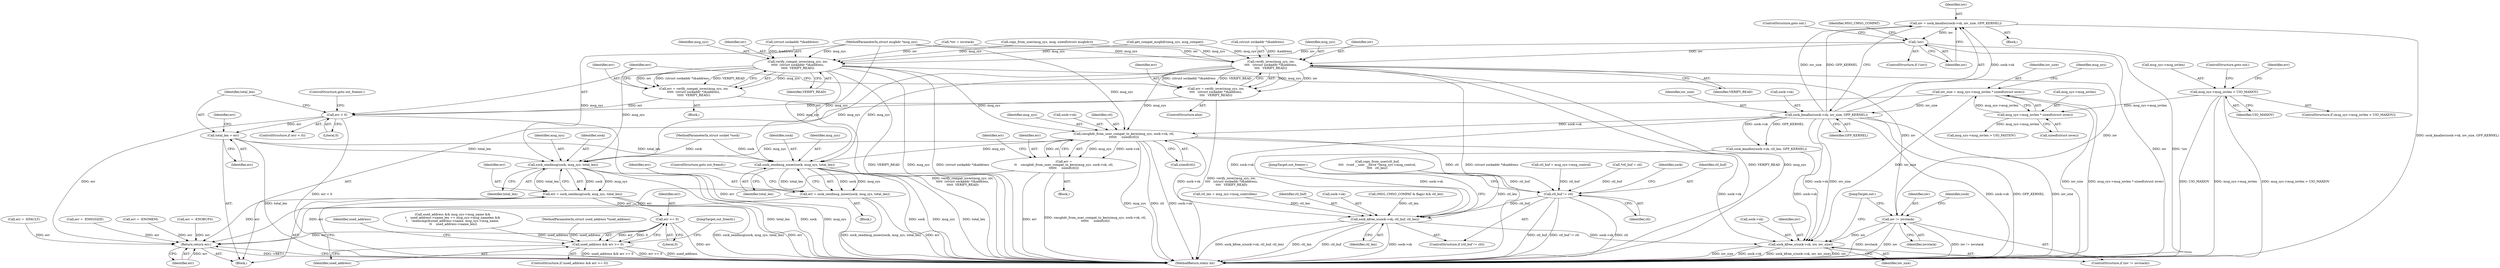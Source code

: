 digraph "0_linux_bc909d9ddbf7778371e36a651d6e4194b1cc7d4c@API" {
"1000193" [label="(Call,iov = sock_kmalloc(sock->sk, iov_size, GFP_KERNEL))"];
"1000195" [label="(Call,sock_kmalloc(sock->sk, iov_size, GFP_KERNEL))"];
"1000178" [label="(Call,iov_size = msg_sys->msg_iovlen * sizeof(struct iovec))"];
"1000180" [label="(Call,msg_sys->msg_iovlen * sizeof(struct iovec))"];
"1000168" [label="(Call,msg_sys->msg_iovlen > UIO_MAXIOV)"];
"1000202" [label="(Call,!iov)"];
"1000212" [label="(Call,verify_compat_iovec(msg_sys, iov,\n\t\t\t\t\t  (struct sockaddr *)&address,\n\t\t\t\t\t  VERIFY_READ))"];
"1000210" [label="(Call,err = verify_compat_iovec(msg_sys, iov,\n\t\t\t\t\t  (struct sockaddr *)&address,\n\t\t\t\t\t  VERIFY_READ))"];
"1000232" [label="(Call,err < 0)"];
"1000236" [label="(Call,total_len = err)"];
"1000375" [label="(Call,sock_sendmsg_nosec(sock, msg_sys, total_len))"];
"1000373" [label="(Call,err = sock_sendmsg_nosec(sock, msg_sys, total_len))"];
"1000438" [label="(Return,return err;)"];
"1000382" [label="(Call,sock_sendmsg(sock, msg_sys, total_len))"];
"1000380" [label="(Call,err = sock_sendmsg(sock, msg_sys, total_len))"];
"1000389" [label="(Call,err >= 0)"];
"1000387" [label="(Call,used_address && err >= 0)"];
"1000264" [label="(Call,cmsghdr_from_user_compat_to_kern(msg_sys, sock->sk, ctl,\n\t\t\t\t\t\t     sizeof(ctl)))"];
"1000262" [label="(Call,err =\n\t\t    cmsghdr_from_user_compat_to_kern(msg_sys, sock->sk, ctl,\n\t\t\t\t\t\t     sizeof(ctl)))"];
"1000417" [label="(Call,ctl_buf != ctl)"];
"1000420" [label="(Call,sock_kfree_s(sock->sk, ctl_buf, ctl_len))"];
"1000431" [label="(Call,sock_kfree_s(sock->sk, iov, iov_size))"];
"1000428" [label="(Call,iov != iovstack)"];
"1000223" [label="(Call,verify_iovec(msg_sys, iov,\n\t\t\t\t   (struct sockaddr *)&address,\n\t\t\t\t   VERIFY_READ))"];
"1000221" [label="(Call,err = verify_iovec(msg_sys, iov,\n\t\t\t\t   (struct sockaddr *)&address,\n\t\t\t\t   VERIFY_READ))"];
"1000147" [label="(Call,get_compat_msghdr(msg_sys, msg_compat))"];
"1000203" [label="(Identifier,iov)"];
"1000438" [label="(Return,return err;)"];
"1000232" [label="(Call,err < 0)"];
"1000415" [label="(JumpTarget,out_freectl:)"];
"1000439" [label="(Identifier,err)"];
"1000313" [label="(Call,copy_from_user(ctl_buf,\n\t\t\t\t   (void __user __force *)msg_sys->msg_control,\n\t\t\t\t   ctl_len))"];
"1000262" [label="(Call,err =\n\t\t    cmsghdr_from_user_compat_to_kern(msg_sys, sock->sk, ctl,\n\t\t\t\t\t\t     sizeof(ctl)))"];
"1000192" [label="(Block,)"];
"1000204" [label="(ControlStructure,goto out;)"];
"1000375" [label="(Call,sock_sendmsg_nosec(sock, msg_sys, total_len))"];
"1000213" [label="(Identifier,msg_sys)"];
"1000417" [label="(Call,ctl_buf != ctl)"];
"1000194" [label="(Identifier,iov)"];
"1000215" [label="(Call,(struct sockaddr *)&address)"];
"1000280" [label="(Call,ctl_len = msg_sys->msg_controllen)"];
"1000389" [label="(Call,err >= 0)"];
"1000422" [label="(Identifier,sock)"];
"1000263" [label="(Identifier,err)"];
"1000163" [label="(Call,err = -EMSGSIZE)"];
"1000390" [label="(Identifier,err)"];
"1000195" [label="(Call,sock_kmalloc(sock->sk, iov_size, GFP_KERNEL))"];
"1000224" [label="(Identifier,msg_sys)"];
"1000429" [label="(Identifier,iov)"];
"1000269" [label="(Identifier,ctl)"];
"1000377" [label="(Identifier,msg_sys)"];
"1000196" [label="(Call,sock->sk)"];
"1000155" [label="(Call,copy_from_user(msg_sys, msg, sizeof(struct msghdr)))"];
"1000167" [label="(ControlStructure,if (msg_sys->msg_iovlen > UIO_MAXIOV))"];
"1000223" [label="(Call,verify_iovec(msg_sys, iov,\n\t\t\t\t   (struct sockaddr *)&address,\n\t\t\t\t   VERIFY_READ))"];
"1000424" [label="(Identifier,ctl_buf)"];
"1000108" [label="(MethodParameterIn,struct socket *sock)"];
"1000207" [label="(Identifier,MSG_CMSG_COMPAT)"];
"1000440" [label="(MethodReturn,static int)"];
"1000180" [label="(Call,msg_sys->msg_iovlen * sizeof(struct iovec))"];
"1000373" [label="(Call,err = sock_sendmsg_nosec(sock, msg_sys, total_len))"];
"1000225" [label="(Identifier,iov)"];
"1000382" [label="(Call,sock_sendmsg(sock, msg_sys, total_len))"];
"1000235" [label="(ControlStructure,goto out_freeiov;)"];
"1000395" [label="(Identifier,used_address)"];
"1000237" [label="(Identifier,total_len)"];
"1000221" [label="(Call,err = verify_iovec(msg_sys, iov,\n\t\t\t\t   (struct sockaddr *)&address,\n\t\t\t\t   VERIFY_READ))"];
"1000179" [label="(Identifier,iov_size)"];
"1000199" [label="(Identifier,iov_size)"];
"1000273" [label="(Identifier,err)"];
"1000387" [label="(Call,used_address && err >= 0)"];
"1000230" [label="(Identifier,VERIFY_READ)"];
"1000346" [label="(Call,used_address && msg_sys->msg_name &&\n\t    used_address->name_len == msg_sys->msg_namelen &&\n\t    !memcmp(&used_address->name, msg_sys->msg_name,\n \t\t    used_address->name_len))"];
"1000110" [label="(MethodParameterIn,struct msghdr *msg_sys)"];
"1000113" [label="(Block,)"];
"1000220" [label="(ControlStructure,else)"];
"1000433" [label="(Identifier,sock)"];
"1000388" [label="(Identifier,used_address)"];
"1000435" [label="(Identifier,iov)"];
"1000181" [label="(Call,msg_sys->msg_iovlen)"];
"1000432" [label="(Call,sock->sk)"];
"1000226" [label="(Call,(struct sockaddr *)&address)"];
"1000236" [label="(Call,total_len = err)"];
"1000385" [label="(Identifier,total_len)"];
"1000391" [label="(Literal,0)"];
"1000421" [label="(Call,sock->sk)"];
"1000174" [label="(Call,err = -ENOMEM)"];
"1000372" [label="(Block,)"];
"1000270" [label="(Call,sizeof(ctl))"];
"1000418" [label="(Identifier,ctl_buf)"];
"1000173" [label="(ControlStructure,goto out;)"];
"1000384" [label="(Identifier,msg_sys)"];
"1000239" [label="(Call,err = -ENOBUFS)"];
"1000386" [label="(ControlStructure,if (used_address && err >= 0))"];
"1000210" [label="(Call,err = verify_compat_iovec(msg_sys, iov,\n\t\t\t\t\t  (struct sockaddr *)&address,\n\t\t\t\t\t  VERIFY_READ))"];
"1000123" [label="(Call,*iov = iovstack)"];
"1000219" [label="(Identifier,VERIFY_READ)"];
"1000202" [label="(Call,!iov)"];
"1000427" [label="(ControlStructure,if (iov != iovstack))"];
"1000383" [label="(Identifier,sock)"];
"1000374" [label="(Identifier,err)"];
"1000175" [label="(Identifier,err)"];
"1000297" [label="(Call,sock_kmalloc(sock->sk, ctl_len, GFP_KERNEL))"];
"1000222" [label="(Identifier,err)"];
"1000184" [label="(Call,sizeof(struct iovec))"];
"1000231" [label="(ControlStructure,if (err < 0))"];
"1000256" [label="(Call,(MSG_CMSG_COMPAT & flags) && ctl_len)"];
"1000437" [label="(JumpTarget,out:)"];
"1000234" [label="(Literal,0)"];
"1000431" [label="(Call,sock_kfree_s(sock->sk, iov, iov_size))"];
"1000380" [label="(Call,err = sock_sendmsg(sock, msg_sys, total_len))"];
"1000381" [label="(Identifier,err)"];
"1000211" [label="(Identifier,err)"];
"1000426" [label="(JumpTarget,out_freeiov:)"];
"1000209" [label="(Block,)"];
"1000238" [label="(Identifier,err)"];
"1000428" [label="(Call,iov != iovstack)"];
"1000419" [label="(Identifier,ctl)"];
"1000376" [label="(Identifier,sock)"];
"1000430" [label="(Identifier,iovstack)"];
"1000378" [label="(Identifier,total_len)"];
"1000275" [label="(Call,ctl_buf = msg_sys->msg_control)"];
"1000169" [label="(Call,msg_sys->msg_iovlen)"];
"1000193" [label="(Call,iov = sock_kmalloc(sock->sk, iov_size, GFP_KERNEL))"];
"1000264" [label="(Call,cmsghdr_from_user_compat_to_kern(msg_sys, sock->sk, ctl,\n\t\t\t\t\t\t     sizeof(ctl)))"];
"1000178" [label="(Call,iov_size = msg_sys->msg_iovlen * sizeof(struct iovec))"];
"1000233" [label="(Identifier,err)"];
"1000130" [label="(Call,*ctl_buf = ctl)"];
"1000240" [label="(Identifier,err)"];
"1000416" [label="(ControlStructure,if (ctl_buf != ctl))"];
"1000379" [label="(ControlStructure,goto out_freectl;)"];
"1000172" [label="(Identifier,UIO_MAXIOV)"];
"1000189" [label="(Identifier,msg_sys)"];
"1000201" [label="(ControlStructure,if (!iov))"];
"1000200" [label="(Identifier,GFP_KERNEL)"];
"1000265" [label="(Identifier,msg_sys)"];
"1000112" [label="(MethodParameterIn,struct used_address *used_address)"];
"1000212" [label="(Call,verify_compat_iovec(msg_sys, iov,\n\t\t\t\t\t  (struct sockaddr *)&address,\n\t\t\t\t\t  VERIFY_READ))"];
"1000308" [label="(Call,err = -EFAULT)"];
"1000168" [label="(Call,msg_sys->msg_iovlen > UIO_MAXIOV)"];
"1000261" [label="(Block,)"];
"1000425" [label="(Identifier,ctl_len)"];
"1000266" [label="(Call,sock->sk)"];
"1000214" [label="(Identifier,iov)"];
"1000420" [label="(Call,sock_kfree_s(sock->sk, ctl_buf, ctl_len))"];
"1000187" [label="(Call,msg_sys->msg_iovlen > UIO_FASTIOV)"];
"1000436" [label="(Identifier,iov_size)"];
"1000193" -> "1000192"  [label="AST: "];
"1000193" -> "1000195"  [label="CFG: "];
"1000194" -> "1000193"  [label="AST: "];
"1000195" -> "1000193"  [label="AST: "];
"1000203" -> "1000193"  [label="CFG: "];
"1000193" -> "1000440"  [label="DDG: sock_kmalloc(sock->sk, iov_size, GFP_KERNEL)"];
"1000195" -> "1000193"  [label="DDG: sock->sk"];
"1000195" -> "1000193"  [label="DDG: iov_size"];
"1000195" -> "1000193"  [label="DDG: GFP_KERNEL"];
"1000193" -> "1000202"  [label="DDG: iov"];
"1000195" -> "1000200"  [label="CFG: "];
"1000196" -> "1000195"  [label="AST: "];
"1000199" -> "1000195"  [label="AST: "];
"1000200" -> "1000195"  [label="AST: "];
"1000195" -> "1000440"  [label="DDG: GFP_KERNEL"];
"1000195" -> "1000440"  [label="DDG: iov_size"];
"1000195" -> "1000440"  [label="DDG: sock->sk"];
"1000178" -> "1000195"  [label="DDG: iov_size"];
"1000195" -> "1000264"  [label="DDG: sock->sk"];
"1000195" -> "1000297"  [label="DDG: sock->sk"];
"1000195" -> "1000297"  [label="DDG: GFP_KERNEL"];
"1000195" -> "1000420"  [label="DDG: sock->sk"];
"1000195" -> "1000431"  [label="DDG: sock->sk"];
"1000195" -> "1000431"  [label="DDG: iov_size"];
"1000178" -> "1000113"  [label="AST: "];
"1000178" -> "1000180"  [label="CFG: "];
"1000179" -> "1000178"  [label="AST: "];
"1000180" -> "1000178"  [label="AST: "];
"1000189" -> "1000178"  [label="CFG: "];
"1000178" -> "1000440"  [label="DDG: iov_size"];
"1000178" -> "1000440"  [label="DDG: msg_sys->msg_iovlen * sizeof(struct iovec)"];
"1000180" -> "1000178"  [label="DDG: msg_sys->msg_iovlen"];
"1000178" -> "1000431"  [label="DDG: iov_size"];
"1000180" -> "1000184"  [label="CFG: "];
"1000181" -> "1000180"  [label="AST: "];
"1000184" -> "1000180"  [label="AST: "];
"1000168" -> "1000180"  [label="DDG: msg_sys->msg_iovlen"];
"1000180" -> "1000187"  [label="DDG: msg_sys->msg_iovlen"];
"1000168" -> "1000167"  [label="AST: "];
"1000168" -> "1000172"  [label="CFG: "];
"1000169" -> "1000168"  [label="AST: "];
"1000172" -> "1000168"  [label="AST: "];
"1000173" -> "1000168"  [label="CFG: "];
"1000175" -> "1000168"  [label="CFG: "];
"1000168" -> "1000440"  [label="DDG: msg_sys->msg_iovlen > UIO_MAXIOV"];
"1000168" -> "1000440"  [label="DDG: UIO_MAXIOV"];
"1000168" -> "1000440"  [label="DDG: msg_sys->msg_iovlen"];
"1000202" -> "1000201"  [label="AST: "];
"1000202" -> "1000203"  [label="CFG: "];
"1000203" -> "1000202"  [label="AST: "];
"1000204" -> "1000202"  [label="CFG: "];
"1000207" -> "1000202"  [label="CFG: "];
"1000202" -> "1000440"  [label="DDG: iov"];
"1000202" -> "1000440"  [label="DDG: !iov"];
"1000202" -> "1000212"  [label="DDG: iov"];
"1000202" -> "1000223"  [label="DDG: iov"];
"1000212" -> "1000210"  [label="AST: "];
"1000212" -> "1000219"  [label="CFG: "];
"1000213" -> "1000212"  [label="AST: "];
"1000214" -> "1000212"  [label="AST: "];
"1000215" -> "1000212"  [label="AST: "];
"1000219" -> "1000212"  [label="AST: "];
"1000210" -> "1000212"  [label="CFG: "];
"1000212" -> "1000440"  [label="DDG: VERIFY_READ"];
"1000212" -> "1000440"  [label="DDG: msg_sys"];
"1000212" -> "1000440"  [label="DDG: (struct sockaddr *)&address"];
"1000212" -> "1000210"  [label="DDG: msg_sys"];
"1000212" -> "1000210"  [label="DDG: iov"];
"1000212" -> "1000210"  [label="DDG: (struct sockaddr *)&address"];
"1000212" -> "1000210"  [label="DDG: VERIFY_READ"];
"1000147" -> "1000212"  [label="DDG: msg_sys"];
"1000155" -> "1000212"  [label="DDG: msg_sys"];
"1000110" -> "1000212"  [label="DDG: msg_sys"];
"1000123" -> "1000212"  [label="DDG: iov"];
"1000215" -> "1000212"  [label="DDG: &address"];
"1000212" -> "1000264"  [label="DDG: msg_sys"];
"1000212" -> "1000375"  [label="DDG: msg_sys"];
"1000212" -> "1000382"  [label="DDG: msg_sys"];
"1000212" -> "1000428"  [label="DDG: iov"];
"1000210" -> "1000209"  [label="AST: "];
"1000211" -> "1000210"  [label="AST: "];
"1000233" -> "1000210"  [label="CFG: "];
"1000210" -> "1000440"  [label="DDG: verify_compat_iovec(msg_sys, iov,\n\t\t\t\t\t  (struct sockaddr *)&address,\n\t\t\t\t\t  VERIFY_READ)"];
"1000210" -> "1000232"  [label="DDG: err"];
"1000232" -> "1000231"  [label="AST: "];
"1000232" -> "1000234"  [label="CFG: "];
"1000233" -> "1000232"  [label="AST: "];
"1000234" -> "1000232"  [label="AST: "];
"1000235" -> "1000232"  [label="CFG: "];
"1000237" -> "1000232"  [label="CFG: "];
"1000232" -> "1000440"  [label="DDG: err"];
"1000232" -> "1000440"  [label="DDG: err < 0"];
"1000221" -> "1000232"  [label="DDG: err"];
"1000232" -> "1000236"  [label="DDG: err"];
"1000232" -> "1000438"  [label="DDG: err"];
"1000236" -> "1000113"  [label="AST: "];
"1000236" -> "1000238"  [label="CFG: "];
"1000237" -> "1000236"  [label="AST: "];
"1000238" -> "1000236"  [label="AST: "];
"1000240" -> "1000236"  [label="CFG: "];
"1000236" -> "1000440"  [label="DDG: total_len"];
"1000236" -> "1000375"  [label="DDG: total_len"];
"1000236" -> "1000382"  [label="DDG: total_len"];
"1000375" -> "1000373"  [label="AST: "];
"1000375" -> "1000378"  [label="CFG: "];
"1000376" -> "1000375"  [label="AST: "];
"1000377" -> "1000375"  [label="AST: "];
"1000378" -> "1000375"  [label="AST: "];
"1000373" -> "1000375"  [label="CFG: "];
"1000375" -> "1000440"  [label="DDG: sock"];
"1000375" -> "1000440"  [label="DDG: msg_sys"];
"1000375" -> "1000440"  [label="DDG: total_len"];
"1000375" -> "1000373"  [label="DDG: sock"];
"1000375" -> "1000373"  [label="DDG: msg_sys"];
"1000375" -> "1000373"  [label="DDG: total_len"];
"1000108" -> "1000375"  [label="DDG: sock"];
"1000264" -> "1000375"  [label="DDG: msg_sys"];
"1000223" -> "1000375"  [label="DDG: msg_sys"];
"1000110" -> "1000375"  [label="DDG: msg_sys"];
"1000373" -> "1000372"  [label="AST: "];
"1000374" -> "1000373"  [label="AST: "];
"1000379" -> "1000373"  [label="CFG: "];
"1000373" -> "1000440"  [label="DDG: sock_sendmsg_nosec(sock, msg_sys, total_len)"];
"1000373" -> "1000440"  [label="DDG: err"];
"1000373" -> "1000438"  [label="DDG: err"];
"1000438" -> "1000113"  [label="AST: "];
"1000438" -> "1000439"  [label="CFG: "];
"1000439" -> "1000438"  [label="AST: "];
"1000440" -> "1000438"  [label="CFG: "];
"1000438" -> "1000440"  [label="DDG: <RET>"];
"1000439" -> "1000438"  [label="DDG: err"];
"1000239" -> "1000438"  [label="DDG: err"];
"1000262" -> "1000438"  [label="DDG: err"];
"1000389" -> "1000438"  [label="DDG: err"];
"1000380" -> "1000438"  [label="DDG: err"];
"1000174" -> "1000438"  [label="DDG: err"];
"1000163" -> "1000438"  [label="DDG: err"];
"1000308" -> "1000438"  [label="DDG: err"];
"1000382" -> "1000380"  [label="AST: "];
"1000382" -> "1000385"  [label="CFG: "];
"1000383" -> "1000382"  [label="AST: "];
"1000384" -> "1000382"  [label="AST: "];
"1000385" -> "1000382"  [label="AST: "];
"1000380" -> "1000382"  [label="CFG: "];
"1000382" -> "1000440"  [label="DDG: sock"];
"1000382" -> "1000440"  [label="DDG: msg_sys"];
"1000382" -> "1000440"  [label="DDG: total_len"];
"1000382" -> "1000380"  [label="DDG: sock"];
"1000382" -> "1000380"  [label="DDG: msg_sys"];
"1000382" -> "1000380"  [label="DDG: total_len"];
"1000108" -> "1000382"  [label="DDG: sock"];
"1000264" -> "1000382"  [label="DDG: msg_sys"];
"1000223" -> "1000382"  [label="DDG: msg_sys"];
"1000110" -> "1000382"  [label="DDG: msg_sys"];
"1000380" -> "1000113"  [label="AST: "];
"1000381" -> "1000380"  [label="AST: "];
"1000388" -> "1000380"  [label="CFG: "];
"1000380" -> "1000440"  [label="DDG: sock_sendmsg(sock, msg_sys, total_len)"];
"1000380" -> "1000440"  [label="DDG: err"];
"1000380" -> "1000389"  [label="DDG: err"];
"1000389" -> "1000387"  [label="AST: "];
"1000389" -> "1000391"  [label="CFG: "];
"1000390" -> "1000389"  [label="AST: "];
"1000391" -> "1000389"  [label="AST: "];
"1000387" -> "1000389"  [label="CFG: "];
"1000389" -> "1000440"  [label="DDG: err"];
"1000389" -> "1000387"  [label="DDG: err"];
"1000389" -> "1000387"  [label="DDG: 0"];
"1000387" -> "1000386"  [label="AST: "];
"1000387" -> "1000388"  [label="CFG: "];
"1000388" -> "1000387"  [label="AST: "];
"1000395" -> "1000387"  [label="CFG: "];
"1000415" -> "1000387"  [label="CFG: "];
"1000387" -> "1000440"  [label="DDG: err >= 0"];
"1000387" -> "1000440"  [label="DDG: used_address"];
"1000387" -> "1000440"  [label="DDG: used_address && err >= 0"];
"1000346" -> "1000387"  [label="DDG: used_address"];
"1000112" -> "1000387"  [label="DDG: used_address"];
"1000264" -> "1000262"  [label="AST: "];
"1000264" -> "1000270"  [label="CFG: "];
"1000265" -> "1000264"  [label="AST: "];
"1000266" -> "1000264"  [label="AST: "];
"1000269" -> "1000264"  [label="AST: "];
"1000270" -> "1000264"  [label="AST: "];
"1000262" -> "1000264"  [label="CFG: "];
"1000264" -> "1000440"  [label="DDG: msg_sys"];
"1000264" -> "1000440"  [label="DDG: ctl"];
"1000264" -> "1000440"  [label="DDG: sock->sk"];
"1000264" -> "1000262"  [label="DDG: msg_sys"];
"1000264" -> "1000262"  [label="DDG: sock->sk"];
"1000264" -> "1000262"  [label="DDG: ctl"];
"1000223" -> "1000264"  [label="DDG: msg_sys"];
"1000110" -> "1000264"  [label="DDG: msg_sys"];
"1000264" -> "1000417"  [label="DDG: ctl"];
"1000264" -> "1000420"  [label="DDG: sock->sk"];
"1000264" -> "1000431"  [label="DDG: sock->sk"];
"1000262" -> "1000261"  [label="AST: "];
"1000263" -> "1000262"  [label="AST: "];
"1000273" -> "1000262"  [label="CFG: "];
"1000262" -> "1000440"  [label="DDG: err"];
"1000262" -> "1000440"  [label="DDG: cmsghdr_from_user_compat_to_kern(msg_sys, sock->sk, ctl,\n\t\t\t\t\t\t     sizeof(ctl))"];
"1000417" -> "1000416"  [label="AST: "];
"1000417" -> "1000419"  [label="CFG: "];
"1000418" -> "1000417"  [label="AST: "];
"1000419" -> "1000417"  [label="AST: "];
"1000422" -> "1000417"  [label="CFG: "];
"1000426" -> "1000417"  [label="CFG: "];
"1000417" -> "1000440"  [label="DDG: ctl_buf"];
"1000417" -> "1000440"  [label="DDG: ctl_buf != ctl"];
"1000417" -> "1000440"  [label="DDG: ctl"];
"1000275" -> "1000417"  [label="DDG: ctl_buf"];
"1000313" -> "1000417"  [label="DDG: ctl_buf"];
"1000130" -> "1000417"  [label="DDG: ctl_buf"];
"1000417" -> "1000420"  [label="DDG: ctl_buf"];
"1000420" -> "1000416"  [label="AST: "];
"1000420" -> "1000425"  [label="CFG: "];
"1000421" -> "1000420"  [label="AST: "];
"1000424" -> "1000420"  [label="AST: "];
"1000425" -> "1000420"  [label="AST: "];
"1000426" -> "1000420"  [label="CFG: "];
"1000420" -> "1000440"  [label="DDG: sock_kfree_s(sock->sk, ctl_buf, ctl_len)"];
"1000420" -> "1000440"  [label="DDG: ctl_len"];
"1000420" -> "1000440"  [label="DDG: ctl_buf"];
"1000420" -> "1000440"  [label="DDG: sock->sk"];
"1000297" -> "1000420"  [label="DDG: sock->sk"];
"1000256" -> "1000420"  [label="DDG: ctl_len"];
"1000280" -> "1000420"  [label="DDG: ctl_len"];
"1000313" -> "1000420"  [label="DDG: ctl_len"];
"1000420" -> "1000431"  [label="DDG: sock->sk"];
"1000431" -> "1000427"  [label="AST: "];
"1000431" -> "1000436"  [label="CFG: "];
"1000432" -> "1000431"  [label="AST: "];
"1000435" -> "1000431"  [label="AST: "];
"1000436" -> "1000431"  [label="AST: "];
"1000437" -> "1000431"  [label="CFG: "];
"1000431" -> "1000440"  [label="DDG: iov_size"];
"1000431" -> "1000440"  [label="DDG: sock->sk"];
"1000431" -> "1000440"  [label="DDG: sock_kfree_s(sock->sk, iov, iov_size)"];
"1000431" -> "1000440"  [label="DDG: iov"];
"1000297" -> "1000431"  [label="DDG: sock->sk"];
"1000428" -> "1000431"  [label="DDG: iov"];
"1000428" -> "1000427"  [label="AST: "];
"1000428" -> "1000430"  [label="CFG: "];
"1000429" -> "1000428"  [label="AST: "];
"1000430" -> "1000428"  [label="AST: "];
"1000433" -> "1000428"  [label="CFG: "];
"1000437" -> "1000428"  [label="CFG: "];
"1000428" -> "1000440"  [label="DDG: iov != iovstack"];
"1000428" -> "1000440"  [label="DDG: iovstack"];
"1000428" -> "1000440"  [label="DDG: iov"];
"1000223" -> "1000428"  [label="DDG: iov"];
"1000223" -> "1000221"  [label="AST: "];
"1000223" -> "1000230"  [label="CFG: "];
"1000224" -> "1000223"  [label="AST: "];
"1000225" -> "1000223"  [label="AST: "];
"1000226" -> "1000223"  [label="AST: "];
"1000230" -> "1000223"  [label="AST: "];
"1000221" -> "1000223"  [label="CFG: "];
"1000223" -> "1000440"  [label="DDG: (struct sockaddr *)&address"];
"1000223" -> "1000440"  [label="DDG: VERIFY_READ"];
"1000223" -> "1000440"  [label="DDG: msg_sys"];
"1000223" -> "1000221"  [label="DDG: msg_sys"];
"1000223" -> "1000221"  [label="DDG: iov"];
"1000223" -> "1000221"  [label="DDG: (struct sockaddr *)&address"];
"1000223" -> "1000221"  [label="DDG: VERIFY_READ"];
"1000147" -> "1000223"  [label="DDG: msg_sys"];
"1000155" -> "1000223"  [label="DDG: msg_sys"];
"1000110" -> "1000223"  [label="DDG: msg_sys"];
"1000123" -> "1000223"  [label="DDG: iov"];
"1000226" -> "1000223"  [label="DDG: &address"];
"1000221" -> "1000220"  [label="AST: "];
"1000222" -> "1000221"  [label="AST: "];
"1000233" -> "1000221"  [label="CFG: "];
"1000221" -> "1000440"  [label="DDG: verify_iovec(msg_sys, iov,\n\t\t\t\t   (struct sockaddr *)&address,\n\t\t\t\t   VERIFY_READ)"];
}
